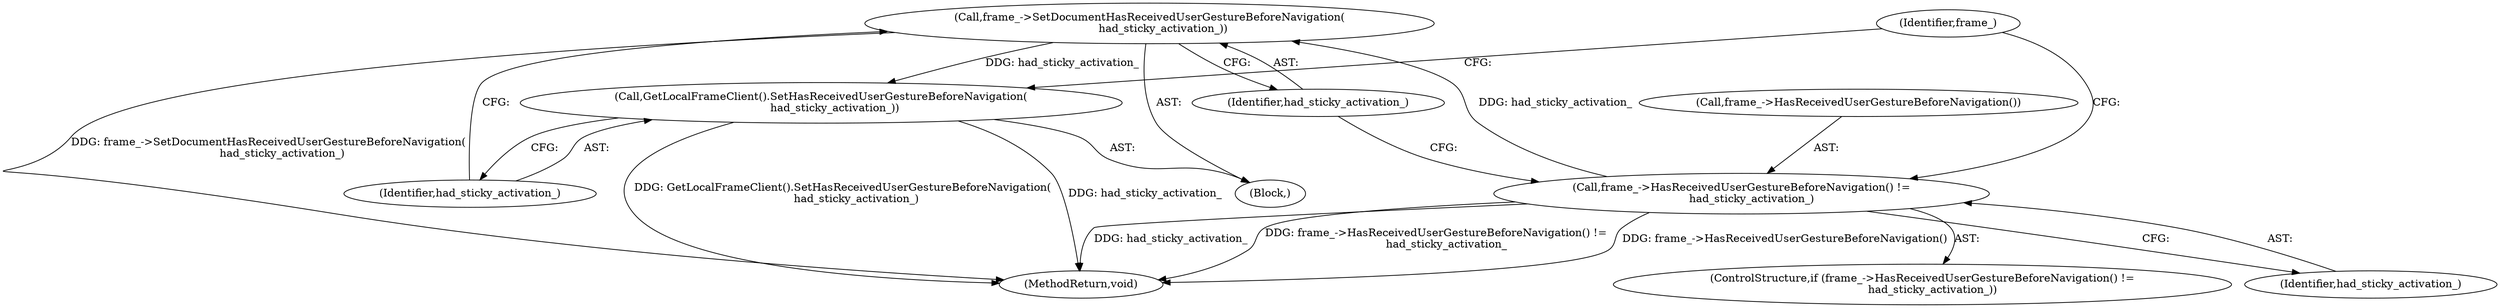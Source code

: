 digraph "0_Chrome_d683fb12566eaec180ee0e0506288f46cc7a43e7_2@API" {
"1000161" [label="(Call,frame_->SetDocumentHasReceivedUserGestureBeforeNavigation(\n        had_sticky_activation_))"];
"1000157" [label="(Call,frame_->HasReceivedUserGestureBeforeNavigation() !=\n      had_sticky_activation_)"];
"1000163" [label="(Call,GetLocalFrameClient().SetHasReceivedUserGestureBeforeNavigation(\n        had_sticky_activation_))"];
"1000156" [label="(ControlStructure,if (frame_->HasReceivedUserGestureBeforeNavigation() !=\n      had_sticky_activation_))"];
"1000157" [label="(Call,frame_->HasReceivedUserGestureBeforeNavigation() !=\n      had_sticky_activation_)"];
"1000164" [label="(Identifier,had_sticky_activation_)"];
"1000163" [label="(Call,GetLocalFrameClient().SetHasReceivedUserGestureBeforeNavigation(\n        had_sticky_activation_))"];
"1000159" [label="(Identifier,had_sticky_activation_)"];
"1000235" [label="(MethodReturn,void)"];
"1000160" [label="(Block,)"];
"1000161" [label="(Call,frame_->SetDocumentHasReceivedUserGestureBeforeNavigation(\n        had_sticky_activation_))"];
"1000158" [label="(Call,frame_->HasReceivedUserGestureBeforeNavigation())"];
"1000168" [label="(Identifier,frame_)"];
"1000162" [label="(Identifier,had_sticky_activation_)"];
"1000161" -> "1000160"  [label="AST: "];
"1000161" -> "1000162"  [label="CFG: "];
"1000162" -> "1000161"  [label="AST: "];
"1000164" -> "1000161"  [label="CFG: "];
"1000161" -> "1000235"  [label="DDG: frame_->SetDocumentHasReceivedUserGestureBeforeNavigation(\n        had_sticky_activation_)"];
"1000157" -> "1000161"  [label="DDG: had_sticky_activation_"];
"1000161" -> "1000163"  [label="DDG: had_sticky_activation_"];
"1000157" -> "1000156"  [label="AST: "];
"1000157" -> "1000159"  [label="CFG: "];
"1000158" -> "1000157"  [label="AST: "];
"1000159" -> "1000157"  [label="AST: "];
"1000162" -> "1000157"  [label="CFG: "];
"1000168" -> "1000157"  [label="CFG: "];
"1000157" -> "1000235"  [label="DDG: had_sticky_activation_"];
"1000157" -> "1000235"  [label="DDG: frame_->HasReceivedUserGestureBeforeNavigation() !=\n      had_sticky_activation_"];
"1000157" -> "1000235"  [label="DDG: frame_->HasReceivedUserGestureBeforeNavigation()"];
"1000163" -> "1000160"  [label="AST: "];
"1000163" -> "1000164"  [label="CFG: "];
"1000164" -> "1000163"  [label="AST: "];
"1000168" -> "1000163"  [label="CFG: "];
"1000163" -> "1000235"  [label="DDG: GetLocalFrameClient().SetHasReceivedUserGestureBeforeNavigation(\n        had_sticky_activation_)"];
"1000163" -> "1000235"  [label="DDG: had_sticky_activation_"];
}

